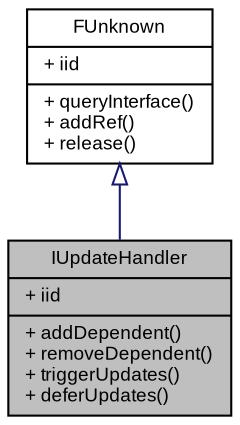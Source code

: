 digraph G
{
  bgcolor="transparent";
  edge [fontname="Arial",fontsize="9",labelfontname="Arial",labelfontsize="9"];
  node [fontname="Arial",fontsize="9",shape=record];
  Node1 [label="{IUpdateHandler\n|+ iid\l|+ addDependent()\l+ removeDependent()\l+ triggerUpdates()\l+ deferUpdates()\l}",height=0.2,width=0.4,color="black", fillcolor="grey75", style="filled" fontcolor="black"];
  Node2 -> Node1 [dir=back,color="midnightblue",fontsize="9",style="solid",arrowtail="empty",fontname="Arial"];
  Node2 [label="{FUnknown\n|+ iid\l|+ queryInterface()\l+ addRef()\l+ release()\l}",height=0.2,width=0.4,color="black",URL="$classSteinberg_1_1FUnknown.html",tooltip="The basic interface of all interfaces."];
}
